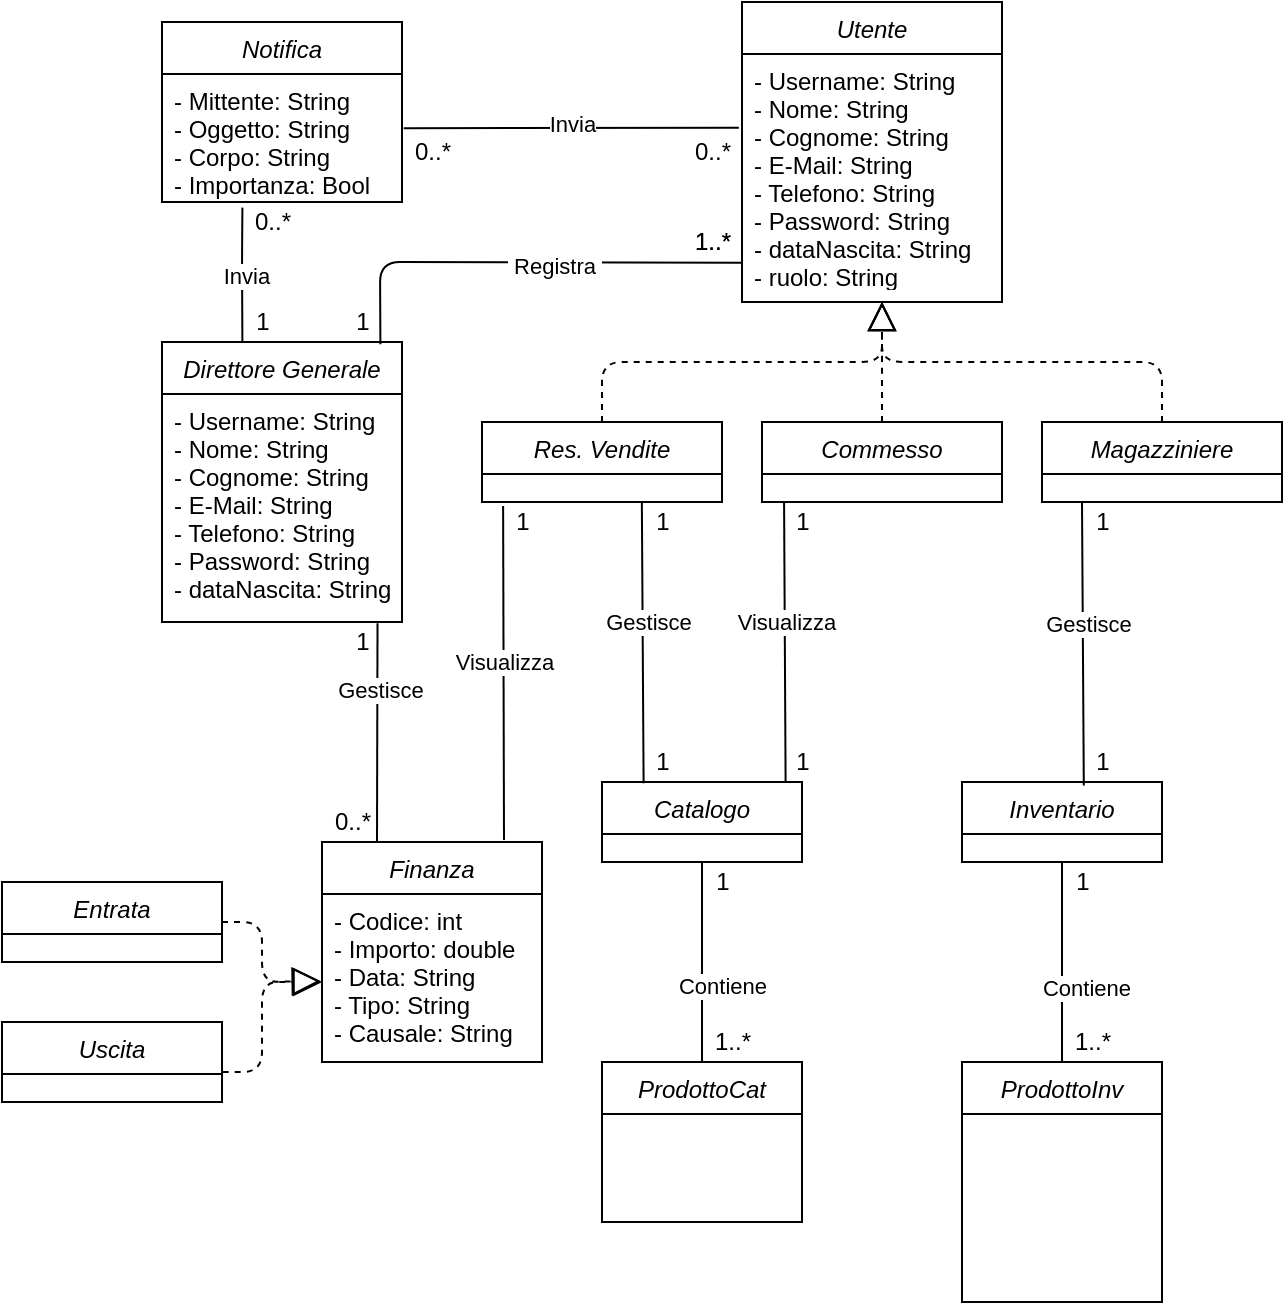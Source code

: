 <mxfile version="13.10.9" type="github">
  <diagram id="C5RBs43oDa-KdzZeNtuy" name="Page-1">
    <mxGraphModel dx="1385" dy="668" grid="1" gridSize="10" guides="1" tooltips="1" connect="1" arrows="1" fold="1" page="1" pageScale="1" pageWidth="827" pageHeight="1169" math="0" shadow="0">
      <root>
        <mxCell id="WIyWlLk6GJQsqaUBKTNV-0" />
        <mxCell id="WIyWlLk6GJQsqaUBKTNV-1" parent="WIyWlLk6GJQsqaUBKTNV-0" />
        <mxCell id="zkfFHV4jXpPFQw0GAbJ--0" value="Direttore Generale" style="swimlane;fontStyle=2;align=center;verticalAlign=top;childLayout=stackLayout;horizontal=1;startSize=26;horizontalStack=0;resizeParent=1;resizeLast=0;collapsible=1;marginBottom=0;rounded=0;shadow=0;strokeWidth=1;" parent="WIyWlLk6GJQsqaUBKTNV-1" vertex="1">
          <mxGeometry x="160" y="240" width="120" height="140" as="geometry">
            <mxRectangle x="230" y="140" width="160" height="26" as="alternateBounds" />
          </mxGeometry>
        </mxCell>
        <mxCell id="zkfFHV4jXpPFQw0GAbJ--1" value="- Username: String&#xa;- Nome: String&#xa;- Cognome: String&#xa;- E-Mail: String&#xa;- Telefono: String&#xa;- Password: String&#xa;- dataNascita: String&#xa;" style="text;align=left;verticalAlign=top;spacingLeft=4;spacingRight=4;overflow=hidden;rotatable=0;points=[[0,0.5],[1,0.5]];portConstraint=eastwest;" parent="zkfFHV4jXpPFQw0GAbJ--0" vertex="1">
          <mxGeometry y="26" width="120" height="114" as="geometry" />
        </mxCell>
        <mxCell id="i1cUwebKnTED-pEWXOFv-0" value="Res. Vendite" style="swimlane;fontStyle=2;align=center;verticalAlign=top;childLayout=stackLayout;horizontal=1;startSize=26;horizontalStack=0;resizeParent=1;resizeLast=0;collapsible=1;marginBottom=0;rounded=0;shadow=0;strokeWidth=1;" parent="WIyWlLk6GJQsqaUBKTNV-1" vertex="1">
          <mxGeometry x="320" y="280" width="120" height="40" as="geometry">
            <mxRectangle x="230" y="140" width="160" height="26" as="alternateBounds" />
          </mxGeometry>
        </mxCell>
        <mxCell id="i1cUwebKnTED-pEWXOFv-1" value="&#xa;&#xa;" style="text;align=left;verticalAlign=top;spacingLeft=4;spacingRight=4;overflow=hidden;rotatable=0;points=[[0,0.5],[1,0.5]];portConstraint=eastwest;" parent="i1cUwebKnTED-pEWXOFv-0" vertex="1">
          <mxGeometry y="26" width="120" height="14" as="geometry" />
        </mxCell>
        <mxCell id="i1cUwebKnTED-pEWXOFv-2" value="Commesso" style="swimlane;fontStyle=2;align=center;verticalAlign=top;childLayout=stackLayout;horizontal=1;startSize=26;horizontalStack=0;resizeParent=1;resizeLast=0;collapsible=1;marginBottom=0;rounded=0;shadow=0;strokeWidth=1;" parent="WIyWlLk6GJQsqaUBKTNV-1" vertex="1">
          <mxGeometry x="460" y="280" width="120" height="40" as="geometry">
            <mxRectangle x="230" y="140" width="160" height="26" as="alternateBounds" />
          </mxGeometry>
        </mxCell>
        <mxCell id="vG2QgD_LpVSgV_yOHIBt-20" value="" style="endArrow=block;dashed=1;endFill=0;endSize=12;html=1;exitX=0.5;exitY=0;exitDx=0;exitDy=0;" edge="1" parent="i1cUwebKnTED-pEWXOFv-2" source="i1cUwebKnTED-pEWXOFv-0">
          <mxGeometry width="160" relative="1" as="geometry">
            <mxPoint x="10.0" y="25.892" as="sourcePoint" />
            <mxPoint x="60" y="-60" as="targetPoint" />
            <Array as="points">
              <mxPoint x="-80" y="-30" />
              <mxPoint x="60" y="-30" />
            </Array>
          </mxGeometry>
        </mxCell>
        <mxCell id="i1cUwebKnTED-pEWXOFv-3" value="&#xa;&#xa;" style="text;align=left;verticalAlign=top;spacingLeft=4;spacingRight=4;overflow=hidden;rotatable=0;points=[[0,0.5],[1,0.5]];portConstraint=eastwest;" parent="i1cUwebKnTED-pEWXOFv-2" vertex="1">
          <mxGeometry y="26" width="120" height="14" as="geometry" />
        </mxCell>
        <mxCell id="i1cUwebKnTED-pEWXOFv-4" value="Magazziniere" style="swimlane;fontStyle=2;align=center;verticalAlign=top;childLayout=stackLayout;horizontal=1;startSize=26;horizontalStack=0;resizeParent=1;resizeLast=0;collapsible=1;marginBottom=0;rounded=0;shadow=0;strokeWidth=1;" parent="WIyWlLk6GJQsqaUBKTNV-1" vertex="1">
          <mxGeometry x="600" y="280" width="120" height="40" as="geometry">
            <mxRectangle x="230" y="140" width="160" height="26" as="alternateBounds" />
          </mxGeometry>
        </mxCell>
        <mxCell id="i1cUwebKnTED-pEWXOFv-5" value="&#xa;&#xa;" style="text;align=left;verticalAlign=top;spacingLeft=4;spacingRight=4;overflow=hidden;rotatable=0;points=[[0,0.5],[1,0.5]];portConstraint=eastwest;" parent="i1cUwebKnTED-pEWXOFv-4" vertex="1">
          <mxGeometry y="26" width="120" height="14" as="geometry" />
        </mxCell>
        <mxCell id="i1cUwebKnTED-pEWXOFv-9" value="Utente" style="swimlane;fontStyle=2;align=center;verticalAlign=top;childLayout=stackLayout;horizontal=1;startSize=26;horizontalStack=0;resizeParent=1;resizeLast=0;collapsible=1;marginBottom=0;rounded=0;shadow=0;strokeWidth=1;" parent="WIyWlLk6GJQsqaUBKTNV-1" vertex="1">
          <mxGeometry x="450" y="70" width="130" height="150" as="geometry">
            <mxRectangle x="230" y="140" width="160" height="26" as="alternateBounds" />
          </mxGeometry>
        </mxCell>
        <mxCell id="i1cUwebKnTED-pEWXOFv-10" value="- Username: String&#xa;- Nome: String&#xa;- Cognome: String&#xa;- E-Mail: String&#xa;- Telefono: String&#xa;- Password: String&#xa;- dataNascita: String&#xa;- ruolo: String&#xa;&#xa;" style="text;align=left;verticalAlign=top;spacingLeft=4;spacingRight=4;overflow=hidden;rotatable=0;points=[[0,0.5],[1,0.5]];portConstraint=eastwest;" parent="i1cUwebKnTED-pEWXOFv-9" vertex="1">
          <mxGeometry y="26" width="130" height="114" as="geometry" />
        </mxCell>
        <mxCell id="i1cUwebKnTED-pEWXOFv-19" value="Notifica&#xa;" style="swimlane;fontStyle=2;align=center;verticalAlign=top;childLayout=stackLayout;horizontal=1;startSize=26;horizontalStack=0;resizeParent=1;resizeLast=0;collapsible=1;marginBottom=0;rounded=0;shadow=0;strokeWidth=1;" parent="WIyWlLk6GJQsqaUBKTNV-1" vertex="1">
          <mxGeometry x="160" y="80" width="120" height="90" as="geometry">
            <mxRectangle x="230" y="140" width="160" height="26" as="alternateBounds" />
          </mxGeometry>
        </mxCell>
        <mxCell id="i1cUwebKnTED-pEWXOFv-20" value="- Mittente: String&#xa;- Oggetto: String&#xa;- Corpo: String&#xa;- Importanza: Bool&#xa;" style="text;align=left;verticalAlign=top;spacingLeft=4;spacingRight=4;overflow=hidden;rotatable=0;points=[[0,0.5],[1,0.5]];portConstraint=eastwest;" parent="i1cUwebKnTED-pEWXOFv-19" vertex="1">
          <mxGeometry y="26" width="120" height="64" as="geometry" />
        </mxCell>
        <mxCell id="i1cUwebKnTED-pEWXOFv-34" value="Catalogo" style="swimlane;fontStyle=2;align=center;verticalAlign=top;childLayout=stackLayout;horizontal=1;startSize=26;horizontalStack=0;resizeParent=1;resizeLast=0;collapsible=1;marginBottom=0;rounded=0;shadow=0;strokeWidth=1;" parent="WIyWlLk6GJQsqaUBKTNV-1" vertex="1">
          <mxGeometry x="380" y="460" width="100" height="40" as="geometry">
            <mxRectangle x="230" y="140" width="160" height="26" as="alternateBounds" />
          </mxGeometry>
        </mxCell>
        <mxCell id="i1cUwebKnTED-pEWXOFv-35" value="&#xa;&#xa;" style="text;align=left;verticalAlign=top;spacingLeft=4;spacingRight=4;overflow=hidden;rotatable=0;points=[[0,0.5],[1,0.5]];portConstraint=eastwest;" parent="i1cUwebKnTED-pEWXOFv-34" vertex="1">
          <mxGeometry y="26" width="100" height="14" as="geometry" />
        </mxCell>
        <mxCell id="i1cUwebKnTED-pEWXOFv-36" value="Inventario" style="swimlane;fontStyle=2;align=center;verticalAlign=top;childLayout=stackLayout;horizontal=1;startSize=26;horizontalStack=0;resizeParent=1;resizeLast=0;collapsible=1;marginBottom=0;rounded=0;shadow=0;strokeWidth=1;" parent="WIyWlLk6GJQsqaUBKTNV-1" vertex="1">
          <mxGeometry x="560" y="460" width="100" height="40" as="geometry">
            <mxRectangle x="230" y="140" width="160" height="26" as="alternateBounds" />
          </mxGeometry>
        </mxCell>
        <mxCell id="i1cUwebKnTED-pEWXOFv-37" value="&#xa;&#xa;" style="text;align=left;verticalAlign=top;spacingLeft=4;spacingRight=4;overflow=hidden;rotatable=0;points=[[0,0.5],[1,0.5]];portConstraint=eastwest;" parent="i1cUwebKnTED-pEWXOFv-36" vertex="1">
          <mxGeometry y="26" width="100" height="14" as="geometry" />
        </mxCell>
        <mxCell id="i1cUwebKnTED-pEWXOFv-42" value="ProdottoCat" style="swimlane;fontStyle=2;align=center;verticalAlign=top;childLayout=stackLayout;horizontal=1;startSize=26;horizontalStack=0;resizeParent=1;resizeLast=0;collapsible=1;marginBottom=0;rounded=0;shadow=0;strokeWidth=1;" parent="WIyWlLk6GJQsqaUBKTNV-1" vertex="1">
          <mxGeometry x="380" y="600" width="100" height="80" as="geometry">
            <mxRectangle x="230" y="140" width="160" height="26" as="alternateBounds" />
          </mxGeometry>
        </mxCell>
        <mxCell id="i1cUwebKnTED-pEWXOFv-43" value="&#xa;&#xa;" style="text;align=left;verticalAlign=top;spacingLeft=4;spacingRight=4;overflow=hidden;rotatable=0;points=[[0,0.5],[1,0.5]];portConstraint=eastwest;" parent="i1cUwebKnTED-pEWXOFv-42" vertex="1">
          <mxGeometry y="26" width="100" height="54" as="geometry" />
        </mxCell>
        <mxCell id="i1cUwebKnTED-pEWXOFv-44" value="ProdottoInv" style="swimlane;fontStyle=2;align=center;verticalAlign=top;childLayout=stackLayout;horizontal=1;startSize=26;horizontalStack=0;resizeParent=1;resizeLast=0;collapsible=1;marginBottom=0;rounded=0;shadow=0;strokeWidth=1;" parent="WIyWlLk6GJQsqaUBKTNV-1" vertex="1">
          <mxGeometry x="560" y="600" width="100" height="120" as="geometry">
            <mxRectangle x="230" y="140" width="160" height="26" as="alternateBounds" />
          </mxGeometry>
        </mxCell>
        <mxCell id="i1cUwebKnTED-pEWXOFv-46" value="" style="endArrow=none;html=1;entryX=0.5;entryY=1;entryDx=0;entryDy=0;exitX=0.5;exitY=0;exitDx=0;exitDy=0;" parent="WIyWlLk6GJQsqaUBKTNV-1" source="i1cUwebKnTED-pEWXOFv-42" target="i1cUwebKnTED-pEWXOFv-34" edge="1">
          <mxGeometry width="50" height="50" relative="1" as="geometry">
            <mxPoint x="650" y="730" as="sourcePoint" />
            <mxPoint x="700" y="680" as="targetPoint" />
            <Array as="points" />
          </mxGeometry>
        </mxCell>
        <mxCell id="1tkCswnyoKjfM_dHZvGo-9" value="Contiene" style="edgeLabel;html=1;align=center;verticalAlign=middle;resizable=0;points=[];" parent="i1cUwebKnTED-pEWXOFv-46" vertex="1" connectable="0">
          <mxGeometry x="-0.258" y="-2" relative="1" as="geometry">
            <mxPoint x="7.93" y="-1" as="offset" />
          </mxGeometry>
        </mxCell>
        <mxCell id="i1cUwebKnTED-pEWXOFv-47" value="" style="endArrow=none;html=1;exitX=0.5;exitY=0;exitDx=0;exitDy=0;" parent="WIyWlLk6GJQsqaUBKTNV-1" source="i1cUwebKnTED-pEWXOFv-44" target="i1cUwebKnTED-pEWXOFv-37" edge="1">
          <mxGeometry width="50" height="50" relative="1" as="geometry">
            <mxPoint x="590" y="750" as="sourcePoint" />
            <mxPoint x="640" y="700" as="targetPoint" />
          </mxGeometry>
        </mxCell>
        <mxCell id="1tkCswnyoKjfM_dHZvGo-6" value="Contiene" style="edgeLabel;html=1;align=center;verticalAlign=middle;resizable=0;points=[];" parent="i1cUwebKnTED-pEWXOFv-47" vertex="1" connectable="0">
          <mxGeometry x="-0.303" y="-2" relative="1" as="geometry">
            <mxPoint x="9.31" y="-2" as="offset" />
          </mxGeometry>
        </mxCell>
        <mxCell id="1tkCswnyoKjfM_dHZvGo-11" value="Finanza" style="swimlane;fontStyle=2;align=center;verticalAlign=top;childLayout=stackLayout;horizontal=1;startSize=26;horizontalStack=0;resizeParent=1;resizeLast=0;collapsible=1;marginBottom=0;rounded=0;shadow=0;strokeWidth=1;" parent="WIyWlLk6GJQsqaUBKTNV-1" vertex="1">
          <mxGeometry x="240" y="490" width="110" height="110" as="geometry">
            <mxRectangle x="230" y="140" width="160" height="26" as="alternateBounds" />
          </mxGeometry>
        </mxCell>
        <mxCell id="1tkCswnyoKjfM_dHZvGo-12" value="- Codice: int&#xa;- Importo: double&#xa;- Data: String&#xa;- Tipo: String&#xa;- Causale: String&#xa;&#xa;" style="text;align=left;verticalAlign=top;spacingLeft=4;spacingRight=4;overflow=hidden;rotatable=0;points=[[0,0.5],[1,0.5]];portConstraint=eastwest;" parent="1tkCswnyoKjfM_dHZvGo-11" vertex="1">
          <mxGeometry y="26" width="110" height="74" as="geometry" />
        </mxCell>
        <mxCell id="1tkCswnyoKjfM_dHZvGo-16" value="Entrata" style="swimlane;fontStyle=2;align=center;verticalAlign=top;childLayout=stackLayout;horizontal=1;startSize=26;horizontalStack=0;resizeParent=1;resizeLast=0;collapsible=1;marginBottom=0;rounded=0;shadow=0;strokeWidth=1;" parent="WIyWlLk6GJQsqaUBKTNV-1" vertex="1">
          <mxGeometry x="80" y="510" width="110" height="40" as="geometry">
            <mxRectangle x="230" y="140" width="160" height="26" as="alternateBounds" />
          </mxGeometry>
        </mxCell>
        <mxCell id="1tkCswnyoKjfM_dHZvGo-17" value="&#xa;&#xa;" style="text;align=left;verticalAlign=top;spacingLeft=4;spacingRight=4;overflow=hidden;rotatable=0;points=[[0,0.5],[1,0.5]];portConstraint=eastwest;" parent="1tkCswnyoKjfM_dHZvGo-16" vertex="1">
          <mxGeometry y="26" width="110" height="14" as="geometry" />
        </mxCell>
        <mxCell id="1tkCswnyoKjfM_dHZvGo-18" value="Uscita" style="swimlane;fontStyle=2;align=center;verticalAlign=top;childLayout=stackLayout;horizontal=1;startSize=26;horizontalStack=0;resizeParent=1;resizeLast=0;collapsible=1;marginBottom=0;rounded=0;shadow=0;strokeWidth=1;" parent="WIyWlLk6GJQsqaUBKTNV-1" vertex="1">
          <mxGeometry x="80" y="580" width="110" height="40" as="geometry">
            <mxRectangle x="230" y="140" width="160" height="26" as="alternateBounds" />
          </mxGeometry>
        </mxCell>
        <mxCell id="1tkCswnyoKjfM_dHZvGo-19" value="&#xa;&#xa;" style="text;align=left;verticalAlign=top;spacingLeft=4;spacingRight=4;overflow=hidden;rotatable=0;points=[[0,0.5],[1,0.5]];portConstraint=eastwest;" parent="1tkCswnyoKjfM_dHZvGo-18" vertex="1">
          <mxGeometry y="26" width="110" height="14" as="geometry" />
        </mxCell>
        <mxCell id="vG2QgD_LpVSgV_yOHIBt-0" value="" style="endArrow=block;dashed=1;endFill=0;endSize=12;html=1;exitX=1.003;exitY=0.625;exitDx=0;exitDy=0;exitPerimeter=0;" edge="1" parent="WIyWlLk6GJQsqaUBKTNV-1" source="1tkCswnyoKjfM_dHZvGo-18">
          <mxGeometry width="160" relative="1" as="geometry">
            <mxPoint x="170.0" y="604.5" as="sourcePoint" />
            <mxPoint x="240" y="560" as="targetPoint" />
            <Array as="points">
              <mxPoint x="210" y="605" />
              <mxPoint x="210" y="560" />
            </Array>
          </mxGeometry>
        </mxCell>
        <mxCell id="vG2QgD_LpVSgV_yOHIBt-1" value="" style="endArrow=block;dashed=1;endFill=0;endSize=12;html=1;entryX=-0.015;entryY=0.588;entryDx=0;entryDy=0;entryPerimeter=0;exitX=1;exitY=0.5;exitDx=0;exitDy=0;" edge="1" parent="WIyWlLk6GJQsqaUBKTNV-1" source="1tkCswnyoKjfM_dHZvGo-16">
          <mxGeometry width="160" relative="1" as="geometry">
            <mxPoint x="180" y="530" as="sourcePoint" />
            <mxPoint x="239.35" y="559.512" as="targetPoint" />
            <Array as="points">
              <mxPoint x="210" y="530" />
              <mxPoint x="210" y="560" />
            </Array>
          </mxGeometry>
        </mxCell>
        <mxCell id="vG2QgD_LpVSgV_yOHIBt-2" value="" style="endArrow=none;html=1;entryX=0.666;entryY=0.964;entryDx=0;entryDy=0;entryPerimeter=0;exitX=0.208;exitY=0.015;exitDx=0;exitDy=0;exitPerimeter=0;" edge="1" parent="WIyWlLk6GJQsqaUBKTNV-1" source="i1cUwebKnTED-pEWXOFv-34" target="i1cUwebKnTED-pEWXOFv-1">
          <mxGeometry width="50" height="50" relative="1" as="geometry">
            <mxPoint x="360" y="420" as="sourcePoint" />
            <mxPoint x="410" y="370" as="targetPoint" />
          </mxGeometry>
        </mxCell>
        <mxCell id="vG2QgD_LpVSgV_yOHIBt-9" value="Gestisce" style="edgeLabel;html=1;align=center;verticalAlign=middle;resizable=0;points=[];" vertex="1" connectable="0" parent="vG2QgD_LpVSgV_yOHIBt-2">
          <mxGeometry x="0.148" y="-2" relative="1" as="geometry">
            <mxPoint as="offset" />
          </mxGeometry>
        </mxCell>
        <mxCell id="vG2QgD_LpVSgV_yOHIBt-5" value="" style="endArrow=none;html=1;entryX=0.088;entryY=1.143;entryDx=0;entryDy=0;entryPerimeter=0;" edge="1" parent="WIyWlLk6GJQsqaUBKTNV-1" target="i1cUwebKnTED-pEWXOFv-1">
          <mxGeometry width="50" height="50" relative="1" as="geometry">
            <mxPoint x="331" y="489" as="sourcePoint" />
            <mxPoint x="359" y="300" as="targetPoint" />
          </mxGeometry>
        </mxCell>
        <mxCell id="vG2QgD_LpVSgV_yOHIBt-7" value="Visualizza" style="edgeLabel;html=1;align=center;verticalAlign=middle;resizable=0;points=[];" vertex="1" connectable="0" parent="vG2QgD_LpVSgV_yOHIBt-5">
          <mxGeometry x="-0.049" relative="1" as="geometry">
            <mxPoint y="-9.8" as="offset" />
          </mxGeometry>
        </mxCell>
        <mxCell id="vG2QgD_LpVSgV_yOHIBt-6" value="" style="endArrow=none;html=1;exitX=0.25;exitY=0;exitDx=0;exitDy=0;entryX=0.898;entryY=1.005;entryDx=0;entryDy=0;entryPerimeter=0;" edge="1" parent="WIyWlLk6GJQsqaUBKTNV-1" source="1tkCswnyoKjfM_dHZvGo-11" target="zkfFHV4jXpPFQw0GAbJ--1">
          <mxGeometry width="50" height="50" relative="1" as="geometry">
            <mxPoint x="300.83" y="491.32" as="sourcePoint" />
            <mxPoint x="266" y="400" as="targetPoint" />
          </mxGeometry>
        </mxCell>
        <mxCell id="vG2QgD_LpVSgV_yOHIBt-8" value="Gestisce" style="edgeLabel;html=1;align=center;verticalAlign=middle;resizable=0;points=[];" vertex="1" connectable="0" parent="vG2QgD_LpVSgV_yOHIBt-6">
          <mxGeometry x="0.389" y="-1" relative="1" as="geometry">
            <mxPoint as="offset" />
          </mxGeometry>
        </mxCell>
        <mxCell id="vG2QgD_LpVSgV_yOHIBt-10" value="" style="endArrow=none;html=1;entryX=0.092;entryY=1.029;entryDx=0;entryDy=0;entryPerimeter=0;exitX=0.918;exitY=0;exitDx=0;exitDy=0;exitPerimeter=0;" edge="1" parent="WIyWlLk6GJQsqaUBKTNV-1" source="i1cUwebKnTED-pEWXOFv-34" target="i1cUwebKnTED-pEWXOFv-3">
          <mxGeometry width="50" height="50" relative="1" as="geometry">
            <mxPoint x="505.22" y="510" as="sourcePoint" />
            <mxPoint x="504.78" y="343.002" as="targetPoint" />
          </mxGeometry>
        </mxCell>
        <mxCell id="vG2QgD_LpVSgV_yOHIBt-11" value="Visualizza" style="edgeLabel;html=1;align=center;verticalAlign=middle;resizable=0;points=[];" vertex="1" connectable="0" parent="vG2QgD_LpVSgV_yOHIBt-10">
          <mxGeometry x="-0.049" relative="1" as="geometry">
            <mxPoint y="-13.6" as="offset" />
          </mxGeometry>
        </mxCell>
        <mxCell id="vG2QgD_LpVSgV_yOHIBt-12" value="" style="endArrow=none;html=1;entryX=0.666;entryY=0.964;entryDx=0;entryDy=0;entryPerimeter=0;exitX=0.609;exitY=0.045;exitDx=0;exitDy=0;exitPerimeter=0;" edge="1" parent="WIyWlLk6GJQsqaUBKTNV-1" source="i1cUwebKnTED-pEWXOFv-36">
          <mxGeometry width="50" height="50" relative="1" as="geometry">
            <mxPoint x="620.88" y="461.1" as="sourcePoint" />
            <mxPoint x="620.0" y="319.996" as="targetPoint" />
          </mxGeometry>
        </mxCell>
        <mxCell id="vG2QgD_LpVSgV_yOHIBt-13" value="Gestisce" style="edgeLabel;html=1;align=center;verticalAlign=middle;resizable=0;points=[];" vertex="1" connectable="0" parent="vG2QgD_LpVSgV_yOHIBt-12">
          <mxGeometry x="0.148" y="-2" relative="1" as="geometry">
            <mxPoint as="offset" />
          </mxGeometry>
        </mxCell>
        <mxCell id="vG2QgD_LpVSgV_yOHIBt-14" value="" style="endArrow=none;html=1;exitX=0.91;exitY=0.008;exitDx=0;exitDy=0;exitPerimeter=0;entryX=-0.001;entryY=0.916;entryDx=0;entryDy=0;entryPerimeter=0;" edge="1" parent="WIyWlLk6GJQsqaUBKTNV-1" source="zkfFHV4jXpPFQw0GAbJ--0" target="i1cUwebKnTED-pEWXOFv-10">
          <mxGeometry width="50" height="50" relative="1" as="geometry">
            <mxPoint x="330.9" y="280.0" as="sourcePoint" />
            <mxPoint x="420" y="203" as="targetPoint" />
            <Array as="points">
              <mxPoint x="269" y="200" />
            </Array>
          </mxGeometry>
        </mxCell>
        <mxCell id="vG2QgD_LpVSgV_yOHIBt-15" value="&amp;nbsp;Registra&amp;nbsp; " style="edgeLabel;html=1;align=center;verticalAlign=middle;resizable=0;points=[];" vertex="1" connectable="0" parent="vG2QgD_LpVSgV_yOHIBt-14">
          <mxGeometry x="0.148" y="-2" relative="1" as="geometry">
            <mxPoint as="offset" />
          </mxGeometry>
        </mxCell>
        <mxCell id="vG2QgD_LpVSgV_yOHIBt-16" value="" style="endArrow=none;html=1;entryX=0.335;entryY=1.044;entryDx=0;entryDy=0;entryPerimeter=0;exitX=0.335;exitY=0.003;exitDx=0;exitDy=0;exitPerimeter=0;" edge="1" parent="WIyWlLk6GJQsqaUBKTNV-1" source="zkfFHV4jXpPFQw0GAbJ--0" target="i1cUwebKnTED-pEWXOFv-20">
          <mxGeometry width="50" height="50" relative="1" as="geometry">
            <mxPoint x="100" y="260" as="sourcePoint" />
            <mxPoint x="150" y="210" as="targetPoint" />
            <Array as="points">
              <mxPoint x="200" y="200" />
            </Array>
          </mxGeometry>
        </mxCell>
        <mxCell id="vG2QgD_LpVSgV_yOHIBt-17" value="Invia" style="edgeLabel;html=1;align=center;verticalAlign=middle;resizable=0;points=[];" vertex="1" connectable="0" parent="vG2QgD_LpVSgV_yOHIBt-16">
          <mxGeometry x="-0.0" y="-2" relative="1" as="geometry">
            <mxPoint as="offset" />
          </mxGeometry>
        </mxCell>
        <mxCell id="vG2QgD_LpVSgV_yOHIBt-18" value="xx" style="endArrow=none;html=1;exitX=-0.012;exitY=0.323;exitDx=0;exitDy=0;exitPerimeter=0;entryX=1.007;entryY=0.424;entryDx=0;entryDy=0;entryPerimeter=0;" edge="1" parent="WIyWlLk6GJQsqaUBKTNV-1" source="i1cUwebKnTED-pEWXOFv-10" target="i1cUwebKnTED-pEWXOFv-20">
          <mxGeometry width="50" height="50" relative="1" as="geometry">
            <mxPoint x="350.2" y="147.6" as="sourcePoint" />
            <mxPoint x="290" y="133" as="targetPoint" />
            <Array as="points" />
          </mxGeometry>
        </mxCell>
        <mxCell id="vG2QgD_LpVSgV_yOHIBt-19" value="Invia" style="edgeLabel;html=1;align=center;verticalAlign=middle;resizable=0;points=[];" vertex="1" connectable="0" parent="vG2QgD_LpVSgV_yOHIBt-18">
          <mxGeometry x="-0.0" y="-2" relative="1" as="geometry">
            <mxPoint as="offset" />
          </mxGeometry>
        </mxCell>
        <mxCell id="vG2QgD_LpVSgV_yOHIBt-22" value="" style="endArrow=block;dashed=1;endFill=0;endSize=12;html=1;exitX=0.5;exitY=0;exitDx=0;exitDy=0;" edge="1" parent="WIyWlLk6GJQsqaUBKTNV-1" source="i1cUwebKnTED-pEWXOFv-4">
          <mxGeometry width="160" relative="1" as="geometry">
            <mxPoint x="380" y="280.0" as="sourcePoint" />
            <mxPoint x="520" y="220.0" as="targetPoint" />
            <Array as="points">
              <mxPoint x="660" y="250" />
              <mxPoint x="520" y="250" />
            </Array>
          </mxGeometry>
        </mxCell>
        <mxCell id="vG2QgD_LpVSgV_yOHIBt-23" value="" style="endArrow=block;dashed=1;endFill=0;endSize=12;html=1;exitX=0.5;exitY=0;exitDx=0;exitDy=0;" edge="1" parent="WIyWlLk6GJQsqaUBKTNV-1" source="i1cUwebKnTED-pEWXOFv-2">
          <mxGeometry width="160" relative="1" as="geometry">
            <mxPoint x="660" y="280.0" as="sourcePoint" />
            <mxPoint x="520" y="220.0" as="targetPoint" />
            <Array as="points">
              <mxPoint x="520" y="250" />
            </Array>
          </mxGeometry>
        </mxCell>
        <mxCell id="vG2QgD_LpVSgV_yOHIBt-27" value="1" style="text;html=1;align=center;verticalAlign=middle;resizable=0;points=[];autosize=1;" vertex="1" parent="WIyWlLk6GJQsqaUBKTNV-1">
          <mxGeometry x="200" y="220" width="20" height="20" as="geometry" />
        </mxCell>
        <mxCell id="vG2QgD_LpVSgV_yOHIBt-28" value="1" style="text;html=1;align=center;verticalAlign=middle;resizable=0;points=[];autosize=1;" vertex="1" parent="WIyWlLk6GJQsqaUBKTNV-1">
          <mxGeometry x="250" y="220" width="20" height="20" as="geometry" />
        </mxCell>
        <mxCell id="vG2QgD_LpVSgV_yOHIBt-30" value="0..*" style="text;html=1;align=center;verticalAlign=middle;resizable=0;points=[];autosize=1;" vertex="1" parent="WIyWlLk6GJQsqaUBKTNV-1">
          <mxGeometry x="280" y="135" width="30" height="20" as="geometry" />
        </mxCell>
        <mxCell id="vG2QgD_LpVSgV_yOHIBt-31" value="1..*" style="text;html=1;align=center;verticalAlign=middle;resizable=0;points=[];autosize=1;" vertex="1" parent="WIyWlLk6GJQsqaUBKTNV-1">
          <mxGeometry x="420" y="180" width="30" height="20" as="geometry" />
        </mxCell>
        <mxCell id="vG2QgD_LpVSgV_yOHIBt-32" value="0..*" style="text;html=1;align=center;verticalAlign=middle;resizable=0;points=[];autosize=1;" vertex="1" parent="WIyWlLk6GJQsqaUBKTNV-1">
          <mxGeometry x="200" y="170" width="30" height="20" as="geometry" />
        </mxCell>
        <mxCell id="vG2QgD_LpVSgV_yOHIBt-33" value="1" style="text;html=1;align=center;verticalAlign=middle;resizable=0;points=[];autosize=1;" vertex="1" parent="WIyWlLk6GJQsqaUBKTNV-1">
          <mxGeometry x="250" y="380" width="20" height="20" as="geometry" />
        </mxCell>
        <mxCell id="vG2QgD_LpVSgV_yOHIBt-34" value="0..*" style="text;html=1;align=center;verticalAlign=middle;resizable=0;points=[];autosize=1;" vertex="1" parent="WIyWlLk6GJQsqaUBKTNV-1">
          <mxGeometry x="240" y="470" width="30" height="20" as="geometry" />
        </mxCell>
        <mxCell id="vG2QgD_LpVSgV_yOHIBt-35" value="0..*" style="text;html=1;align=center;verticalAlign=middle;resizable=0;points=[];autosize=1;" vertex="1" parent="WIyWlLk6GJQsqaUBKTNV-1">
          <mxGeometry x="420" y="135" width="30" height="20" as="geometry" />
        </mxCell>
        <mxCell id="vG2QgD_LpVSgV_yOHIBt-36" value="1" style="text;html=1;align=center;verticalAlign=middle;resizable=0;points=[];autosize=1;" vertex="1" parent="WIyWlLk6GJQsqaUBKTNV-1">
          <mxGeometry x="400" y="320" width="20" height="20" as="geometry" />
        </mxCell>
        <mxCell id="vG2QgD_LpVSgV_yOHIBt-39" value="1" style="text;html=1;align=center;verticalAlign=middle;resizable=0;points=[];autosize=1;" vertex="1" parent="WIyWlLk6GJQsqaUBKTNV-1">
          <mxGeometry x="330" y="320" width="20" height="20" as="geometry" />
        </mxCell>
        <mxCell id="vG2QgD_LpVSgV_yOHIBt-40" value="1" style="text;html=1;align=center;verticalAlign=middle;resizable=0;points=[];autosize=1;" vertex="1" parent="WIyWlLk6GJQsqaUBKTNV-1">
          <mxGeometry x="470" y="320" width="20" height="20" as="geometry" />
        </mxCell>
        <mxCell id="vG2QgD_LpVSgV_yOHIBt-41" value="1" style="text;html=1;align=center;verticalAlign=middle;resizable=0;points=[];autosize=1;" vertex="1" parent="WIyWlLk6GJQsqaUBKTNV-1">
          <mxGeometry x="620" y="320" width="20" height="20" as="geometry" />
        </mxCell>
        <mxCell id="vG2QgD_LpVSgV_yOHIBt-42" value="1" style="text;html=1;align=center;verticalAlign=middle;resizable=0;points=[];autosize=1;" vertex="1" parent="WIyWlLk6GJQsqaUBKTNV-1">
          <mxGeometry x="470" y="440" width="20" height="20" as="geometry" />
        </mxCell>
        <mxCell id="vG2QgD_LpVSgV_yOHIBt-43" value="1" style="text;html=1;align=center;verticalAlign=middle;resizable=0;points=[];autosize=1;" vertex="1" parent="WIyWlLk6GJQsqaUBKTNV-1">
          <mxGeometry x="400" y="440" width="20" height="20" as="geometry" />
        </mxCell>
        <mxCell id="vG2QgD_LpVSgV_yOHIBt-44" value="1" style="text;html=1;align=center;verticalAlign=middle;resizable=0;points=[];autosize=1;" vertex="1" parent="WIyWlLk6GJQsqaUBKTNV-1">
          <mxGeometry x="430" y="500" width="20" height="20" as="geometry" />
        </mxCell>
        <mxCell id="vG2QgD_LpVSgV_yOHIBt-46" value="1" style="text;html=1;align=center;verticalAlign=middle;resizable=0;points=[];autosize=1;" vertex="1" parent="WIyWlLk6GJQsqaUBKTNV-1">
          <mxGeometry x="610" y="500" width="20" height="20" as="geometry" />
        </mxCell>
        <mxCell id="vG2QgD_LpVSgV_yOHIBt-47" value="1..*" style="text;html=1;align=center;verticalAlign=middle;resizable=0;points=[];autosize=1;" vertex="1" parent="WIyWlLk6GJQsqaUBKTNV-1">
          <mxGeometry x="420" y="180" width="30" height="20" as="geometry" />
        </mxCell>
        <mxCell id="vG2QgD_LpVSgV_yOHIBt-48" value="1..*" style="text;html=1;align=center;verticalAlign=middle;resizable=0;points=[];autosize=1;" vertex="1" parent="WIyWlLk6GJQsqaUBKTNV-1">
          <mxGeometry x="430" y="580" width="30" height="20" as="geometry" />
        </mxCell>
        <mxCell id="vG2QgD_LpVSgV_yOHIBt-49" value="1..*" style="text;html=1;align=center;verticalAlign=middle;resizable=0;points=[];autosize=1;" vertex="1" parent="WIyWlLk6GJQsqaUBKTNV-1">
          <mxGeometry x="610" y="580" width="30" height="20" as="geometry" />
        </mxCell>
        <mxCell id="vG2QgD_LpVSgV_yOHIBt-50" value="1" style="text;html=1;align=center;verticalAlign=middle;resizable=0;points=[];autosize=1;" vertex="1" parent="WIyWlLk6GJQsqaUBKTNV-1">
          <mxGeometry x="620" y="440" width="20" height="20" as="geometry" />
        </mxCell>
      </root>
    </mxGraphModel>
  </diagram>
</mxfile>
